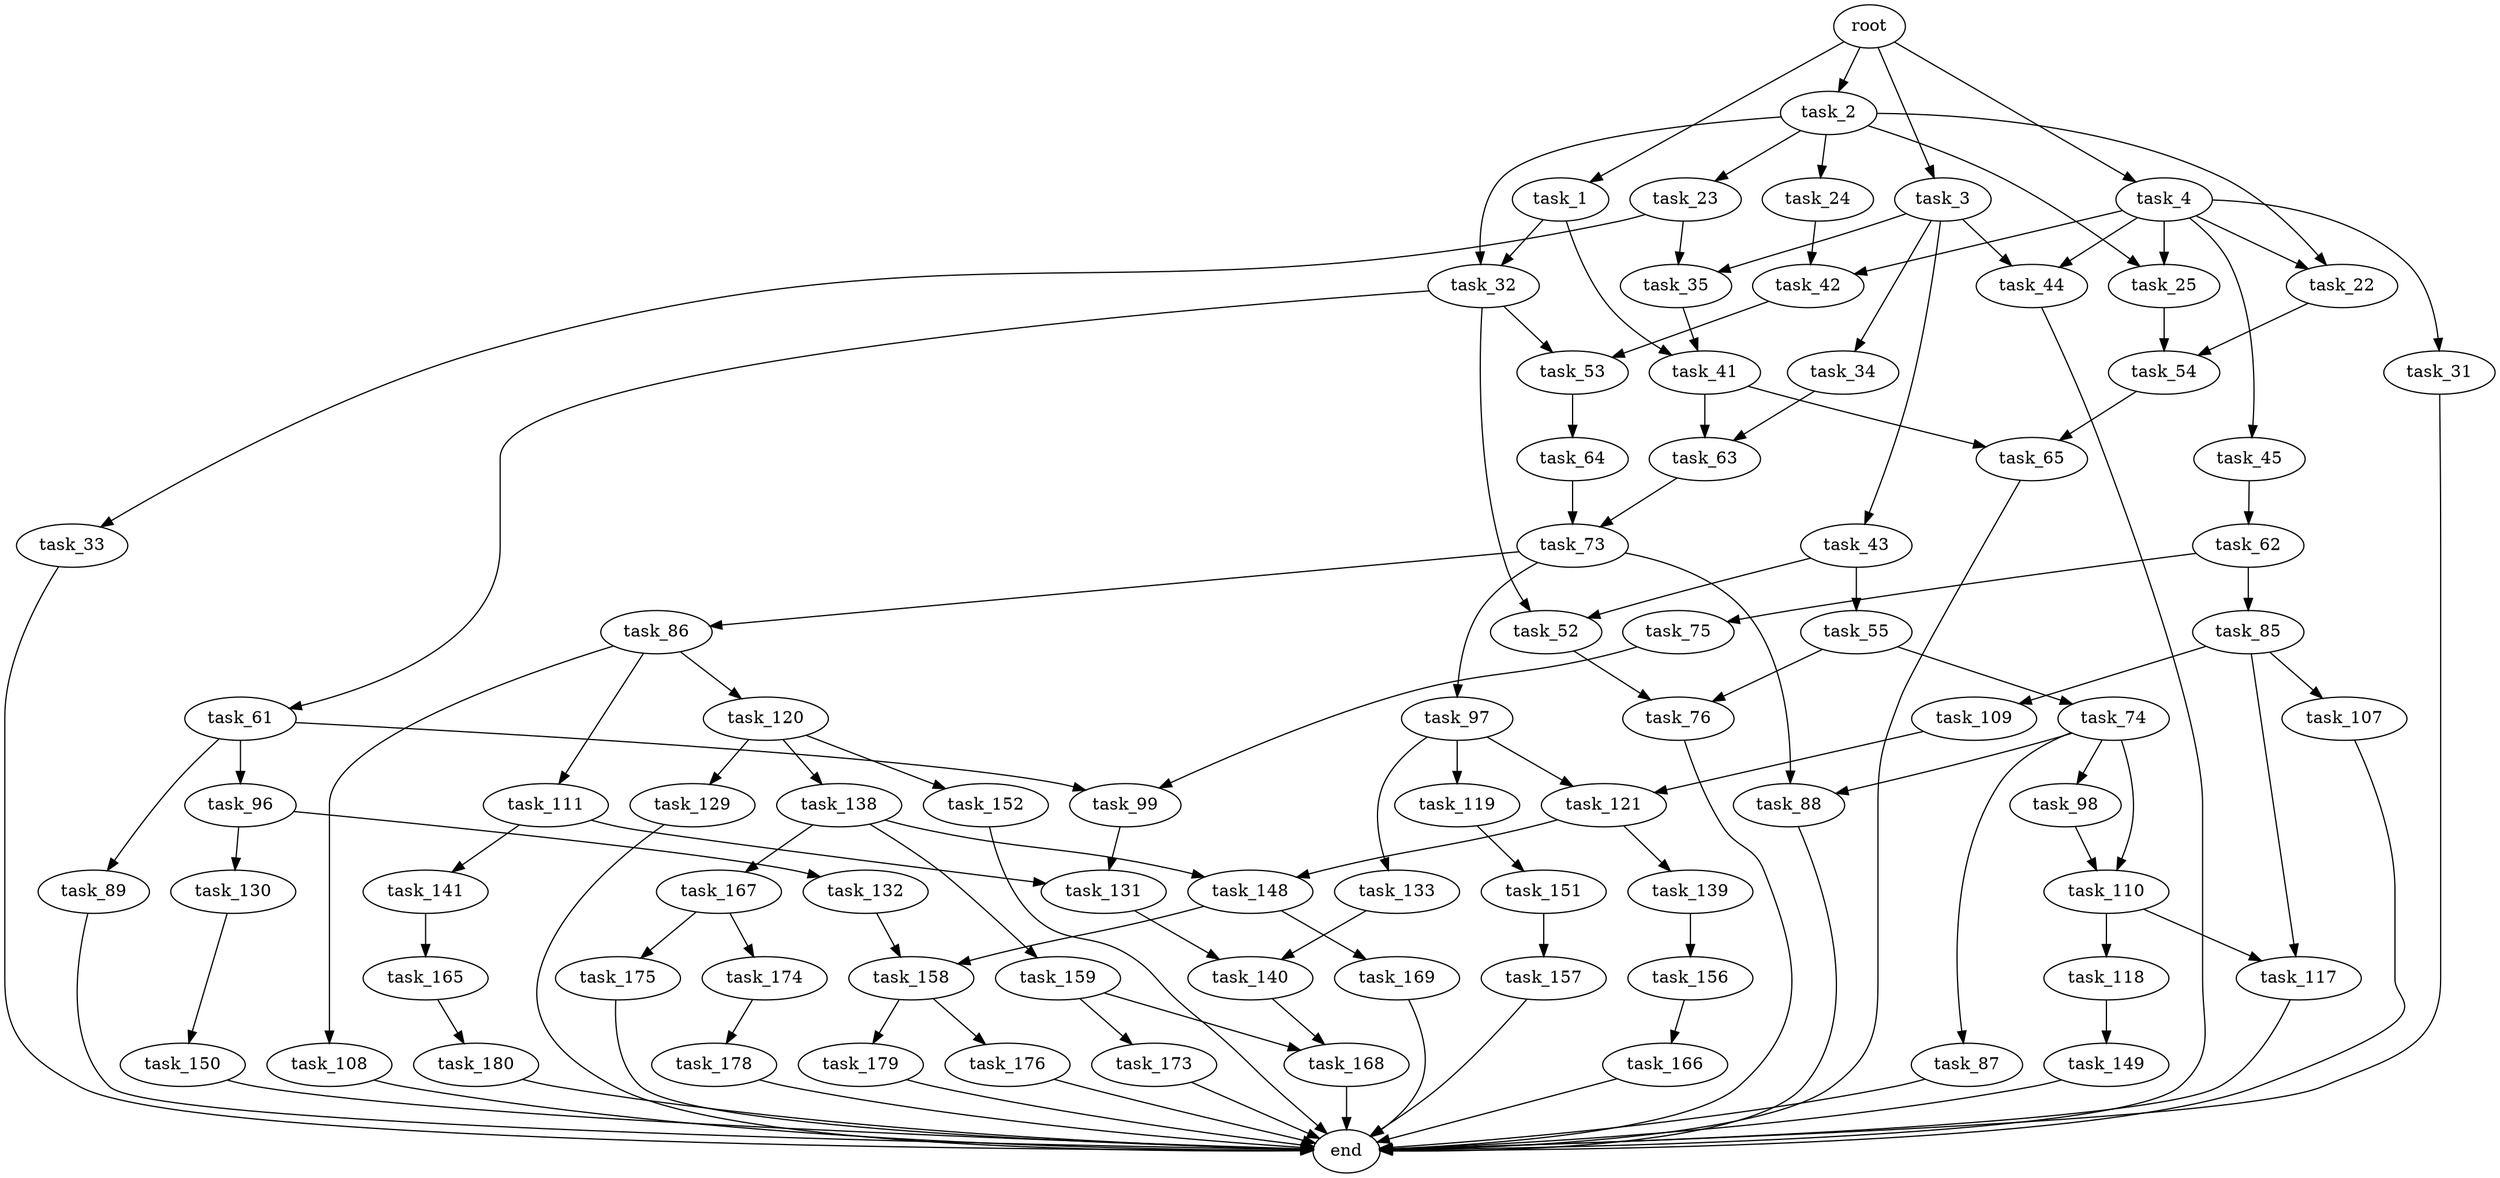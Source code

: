 digraph G {
  root [size="0.000000"];
  task_1 [size="68719476736.000000"];
  task_2 [size="633858087.000000"];
  task_3 [size="549755813888.000000"];
  task_4 [size="239431375831.000000"];
  task_32 [size="237197478399.000000"];
  task_41 [size="284191182495.000000"];
  task_22 [size="782757789696.000000"];
  task_23 [size="9982005231.000000"];
  task_24 [size="28991029248.000000"];
  task_25 [size="162435547225.000000"];
  task_34 [size="782757789696.000000"];
  task_35 [size="28991029248.000000"];
  task_43 [size="26183848716.000000"];
  task_44 [size="4799485272.000000"];
  task_31 [size="197270343688.000000"];
  task_42 [size="55064923372.000000"];
  task_45 [size="1229500913443.000000"];
  task_54 [size="101115884422.000000"];
  task_33 [size="129979966316.000000"];
  end [size="0.000000"];
  task_52 [size="1073741824000.000000"];
  task_53 [size="368293445632.000000"];
  task_61 [size="549755813888.000000"];
  task_63 [size="25992298594.000000"];
  task_65 [size="6502850330.000000"];
  task_55 [size="362958546582.000000"];
  task_62 [size="702182552.000000"];
  task_76 [size="355035270439.000000"];
  task_64 [size="28991029248.000000"];
  task_74 [size="425086140207.000000"];
  task_89 [size="451540164500.000000"];
  task_96 [size="5748948484.000000"];
  task_99 [size="231928233984.000000"];
  task_75 [size="66267053214.000000"];
  task_85 [size="28991029248.000000"];
  task_73 [size="782757789696.000000"];
  task_86 [size="782757789696.000000"];
  task_88 [size="24713682980.000000"];
  task_97 [size="3557254026.000000"];
  task_87 [size="549755813888.000000"];
  task_98 [size="68719476736.000000"];
  task_110 [size="144716696988.000000"];
  task_107 [size="8589934592.000000"];
  task_109 [size="782757789696.000000"];
  task_117 [size="17185768803.000000"];
  task_108 [size="28991029248.000000"];
  task_111 [size="99159586706.000000"];
  task_120 [size="304911248434.000000"];
  task_130 [size="70977390079.000000"];
  task_132 [size="28991029248.000000"];
  task_119 [size="217687074933.000000"];
  task_121 [size="134217728000.000000"];
  task_133 [size="592112637.000000"];
  task_131 [size="206781013530.000000"];
  task_118 [size="549755813888.000000"];
  task_141 [size="782757789696.000000"];
  task_149 [size="8589934592.000000"];
  task_151 [size="368293445632.000000"];
  task_129 [size="782757789696.000000"];
  task_138 [size="68719476736.000000"];
  task_152 [size="20760958358.000000"];
  task_139 [size="34423271774.000000"];
  task_148 [size="28991029248.000000"];
  task_150 [size="8589934592.000000"];
  task_140 [size="940796518348.000000"];
  task_158 [size="23557250108.000000"];
  task_159 [size="9245132469.000000"];
  task_167 [size="635835895708.000000"];
  task_156 [size="18543111893.000000"];
  task_168 [size="162448268235.000000"];
  task_165 [size="138176218886.000000"];
  task_169 [size="150269886588.000000"];
  task_157 [size="578011635.000000"];
  task_166 [size="231928233984.000000"];
  task_176 [size="32373345748.000000"];
  task_179 [size="782757789696.000000"];
  task_173 [size="10927370864.000000"];
  task_180 [size="368293445632.000000"];
  task_174 [size="68719476736.000000"];
  task_175 [size="44945572750.000000"];
  task_178 [size="1753783696.000000"];

  root -> task_1 [size="1.000000"];
  root -> task_2 [size="1.000000"];
  root -> task_3 [size="1.000000"];
  root -> task_4 [size="1.000000"];
  task_1 -> task_32 [size="134217728.000000"];
  task_1 -> task_41 [size="134217728.000000"];
  task_2 -> task_22 [size="75497472.000000"];
  task_2 -> task_23 [size="75497472.000000"];
  task_2 -> task_24 [size="75497472.000000"];
  task_2 -> task_25 [size="75497472.000000"];
  task_2 -> task_32 [size="75497472.000000"];
  task_3 -> task_34 [size="536870912.000000"];
  task_3 -> task_35 [size="536870912.000000"];
  task_3 -> task_43 [size="536870912.000000"];
  task_3 -> task_44 [size="536870912.000000"];
  task_4 -> task_22 [size="301989888.000000"];
  task_4 -> task_25 [size="301989888.000000"];
  task_4 -> task_31 [size="301989888.000000"];
  task_4 -> task_42 [size="301989888.000000"];
  task_4 -> task_44 [size="301989888.000000"];
  task_4 -> task_45 [size="301989888.000000"];
  task_32 -> task_52 [size="209715200.000000"];
  task_32 -> task_53 [size="209715200.000000"];
  task_32 -> task_61 [size="209715200.000000"];
  task_41 -> task_63 [size="301989888.000000"];
  task_41 -> task_65 [size="301989888.000000"];
  task_22 -> task_54 [size="679477248.000000"];
  task_23 -> task_33 [size="33554432.000000"];
  task_23 -> task_35 [size="33554432.000000"];
  task_24 -> task_42 [size="75497472.000000"];
  task_25 -> task_54 [size="209715200.000000"];
  task_34 -> task_63 [size="679477248.000000"];
  task_35 -> task_41 [size="75497472.000000"];
  task_43 -> task_52 [size="536870912.000000"];
  task_43 -> task_55 [size="536870912.000000"];
  task_44 -> end [size="1.000000"];
  task_31 -> end [size="1.000000"];
  task_42 -> task_53 [size="75497472.000000"];
  task_45 -> task_62 [size="838860800.000000"];
  task_54 -> task_65 [size="209715200.000000"];
  task_33 -> end [size="1.000000"];
  task_52 -> task_76 [size="838860800.000000"];
  task_53 -> task_64 [size="411041792.000000"];
  task_61 -> task_89 [size="536870912.000000"];
  task_61 -> task_96 [size="536870912.000000"];
  task_61 -> task_99 [size="536870912.000000"];
  task_63 -> task_73 [size="838860800.000000"];
  task_65 -> end [size="1.000000"];
  task_55 -> task_74 [size="301989888.000000"];
  task_55 -> task_76 [size="301989888.000000"];
  task_62 -> task_75 [size="33554432.000000"];
  task_62 -> task_85 [size="33554432.000000"];
  task_76 -> end [size="1.000000"];
  task_64 -> task_73 [size="75497472.000000"];
  task_74 -> task_87 [size="838860800.000000"];
  task_74 -> task_88 [size="838860800.000000"];
  task_74 -> task_98 [size="838860800.000000"];
  task_74 -> task_110 [size="838860800.000000"];
  task_89 -> end [size="1.000000"];
  task_96 -> task_130 [size="301989888.000000"];
  task_96 -> task_132 [size="301989888.000000"];
  task_99 -> task_131 [size="301989888.000000"];
  task_75 -> task_99 [size="75497472.000000"];
  task_85 -> task_107 [size="75497472.000000"];
  task_85 -> task_109 [size="75497472.000000"];
  task_85 -> task_117 [size="75497472.000000"];
  task_73 -> task_86 [size="679477248.000000"];
  task_73 -> task_88 [size="679477248.000000"];
  task_73 -> task_97 [size="679477248.000000"];
  task_86 -> task_108 [size="679477248.000000"];
  task_86 -> task_111 [size="679477248.000000"];
  task_86 -> task_120 [size="679477248.000000"];
  task_88 -> end [size="1.000000"];
  task_97 -> task_119 [size="134217728.000000"];
  task_97 -> task_121 [size="134217728.000000"];
  task_97 -> task_133 [size="134217728.000000"];
  task_87 -> end [size="1.000000"];
  task_98 -> task_110 [size="134217728.000000"];
  task_110 -> task_117 [size="134217728.000000"];
  task_110 -> task_118 [size="134217728.000000"];
  task_107 -> end [size="1.000000"];
  task_109 -> task_121 [size="679477248.000000"];
  task_117 -> end [size="1.000000"];
  task_108 -> end [size="1.000000"];
  task_111 -> task_131 [size="301989888.000000"];
  task_111 -> task_141 [size="301989888.000000"];
  task_120 -> task_129 [size="301989888.000000"];
  task_120 -> task_138 [size="301989888.000000"];
  task_120 -> task_152 [size="301989888.000000"];
  task_130 -> task_150 [size="75497472.000000"];
  task_132 -> task_158 [size="75497472.000000"];
  task_119 -> task_151 [size="411041792.000000"];
  task_121 -> task_139 [size="209715200.000000"];
  task_121 -> task_148 [size="209715200.000000"];
  task_133 -> task_140 [size="33554432.000000"];
  task_131 -> task_140 [size="209715200.000000"];
  task_118 -> task_149 [size="536870912.000000"];
  task_141 -> task_165 [size="679477248.000000"];
  task_149 -> end [size="1.000000"];
  task_151 -> task_157 [size="411041792.000000"];
  task_129 -> end [size="1.000000"];
  task_138 -> task_148 [size="134217728.000000"];
  task_138 -> task_159 [size="134217728.000000"];
  task_138 -> task_167 [size="134217728.000000"];
  task_152 -> end [size="1.000000"];
  task_139 -> task_156 [size="679477248.000000"];
  task_148 -> task_158 [size="75497472.000000"];
  task_148 -> task_169 [size="75497472.000000"];
  task_150 -> end [size="1.000000"];
  task_140 -> task_168 [size="679477248.000000"];
  task_158 -> task_176 [size="679477248.000000"];
  task_158 -> task_179 [size="679477248.000000"];
  task_159 -> task_168 [size="411041792.000000"];
  task_159 -> task_173 [size="411041792.000000"];
  task_167 -> task_174 [size="536870912.000000"];
  task_167 -> task_175 [size="536870912.000000"];
  task_156 -> task_166 [size="301989888.000000"];
  task_168 -> end [size="1.000000"];
  task_165 -> task_180 [size="411041792.000000"];
  task_169 -> end [size="1.000000"];
  task_157 -> end [size="1.000000"];
  task_166 -> end [size="1.000000"];
  task_176 -> end [size="1.000000"];
  task_179 -> end [size="1.000000"];
  task_173 -> end [size="1.000000"];
  task_180 -> end [size="1.000000"];
  task_174 -> task_178 [size="134217728.000000"];
  task_175 -> end [size="1.000000"];
  task_178 -> end [size="1.000000"];
}
